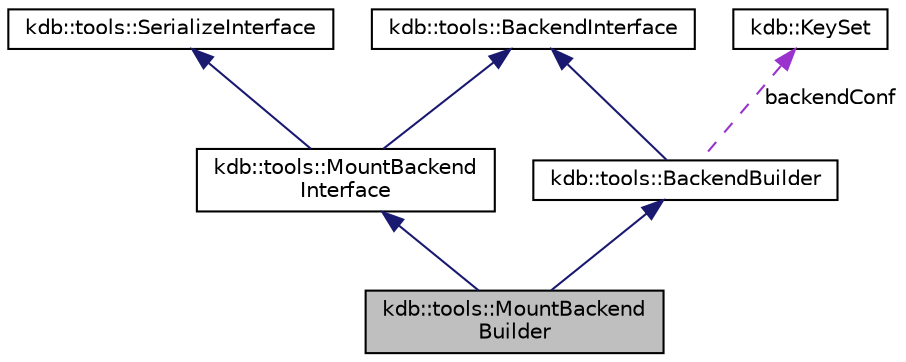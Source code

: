 digraph "kdb::tools::MountBackendBuilder"
{
 // LATEX_PDF_SIZE
  edge [fontname="Helvetica",fontsize="10",labelfontname="Helvetica",labelfontsize="10"];
  node [fontname="Helvetica",fontsize="10",shape=record];
  Node1 [label="kdb::tools::MountBackend\lBuilder",height=0.2,width=0.4,color="black", fillcolor="grey75", style="filled", fontcolor="black",tooltip="High-level functionality to build a mountpoint."];
  Node2 -> Node1 [dir="back",color="midnightblue",fontsize="10",style="solid",fontname="Helvetica"];
  Node2 [label="kdb::tools::MountBackend\lInterface",height=0.2,width=0.4,color="black", fillcolor="white", style="filled",URL="$classkdb_1_1tools_1_1MountBackendInterface.html",tooltip="Interface to work with mountpoints (backends) for factory."];
  Node3 -> Node2 [dir="back",color="midnightblue",fontsize="10",style="solid",fontname="Helvetica"];
  Node3 [label="kdb::tools::BackendInterface",height=0.2,width=0.4,color="black", fillcolor="white", style="filled",URL="$classkdb_1_1tools_1_1BackendInterface.html",tooltip="Minimal interface to add plugins."];
  Node4 -> Node2 [dir="back",color="midnightblue",fontsize="10",style="solid",fontname="Helvetica"];
  Node4 [label="kdb::tools::SerializeInterface",height=0.2,width=0.4,color="black", fillcolor="white", style="filled",URL="$classkdb_1_1tools_1_1SerializeInterface.html",tooltip="Interface to serialize a backend."];
  Node5 -> Node1 [dir="back",color="midnightblue",fontsize="10",style="solid",fontname="Helvetica"];
  Node5 [label="kdb::tools::BackendBuilder",height=0.2,width=0.4,color="black", fillcolor="white", style="filled",URL="$classkdb_1_1tools_1_1BackendBuilder.html",tooltip="Highlevel interface to build a backend."];
  Node3 -> Node5 [dir="back",color="midnightblue",fontsize="10",style="solid",fontname="Helvetica"];
  Node6 -> Node5 [dir="back",color="darkorchid3",fontsize="10",style="dashed",label=" backendConf" ,fontname="Helvetica"];
  Node6 [label="kdb::KeySet",height=0.2,width=0.4,color="black", fillcolor="white", style="filled",URL="$classkdb_1_1KeySet.html",tooltip="A keyset holds together a set of keys."];
}
